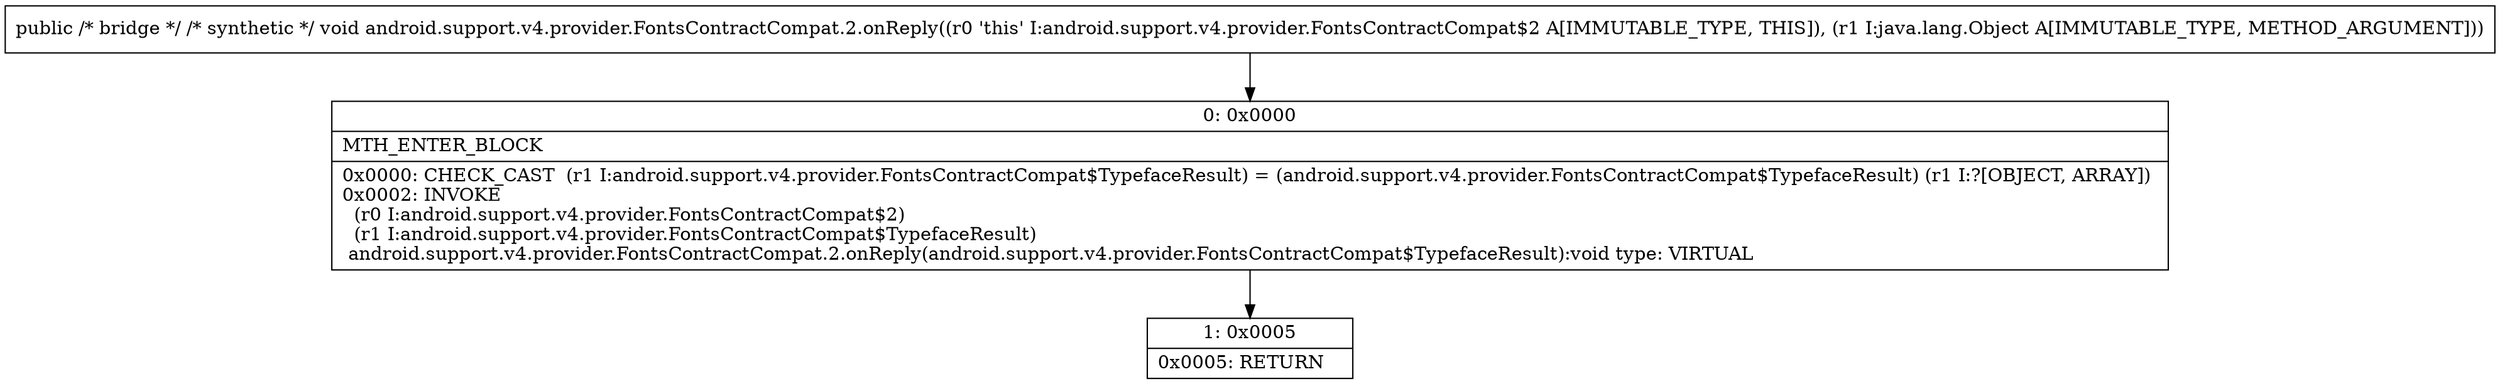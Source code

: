 digraph "CFG forandroid.support.v4.provider.FontsContractCompat.2.onReply(Ljava\/lang\/Object;)V" {
Node_0 [shape=record,label="{0\:\ 0x0000|MTH_ENTER_BLOCK\l|0x0000: CHECK_CAST  (r1 I:android.support.v4.provider.FontsContractCompat$TypefaceResult) = (android.support.v4.provider.FontsContractCompat$TypefaceResult) (r1 I:?[OBJECT, ARRAY]) \l0x0002: INVOKE  \l  (r0 I:android.support.v4.provider.FontsContractCompat$2)\l  (r1 I:android.support.v4.provider.FontsContractCompat$TypefaceResult)\l android.support.v4.provider.FontsContractCompat.2.onReply(android.support.v4.provider.FontsContractCompat$TypefaceResult):void type: VIRTUAL \l}"];
Node_1 [shape=record,label="{1\:\ 0x0005|0x0005: RETURN   \l}"];
MethodNode[shape=record,label="{public \/* bridge *\/ \/* synthetic *\/ void android.support.v4.provider.FontsContractCompat.2.onReply((r0 'this' I:android.support.v4.provider.FontsContractCompat$2 A[IMMUTABLE_TYPE, THIS]), (r1 I:java.lang.Object A[IMMUTABLE_TYPE, METHOD_ARGUMENT])) }"];
MethodNode -> Node_0;
Node_0 -> Node_1;
}


